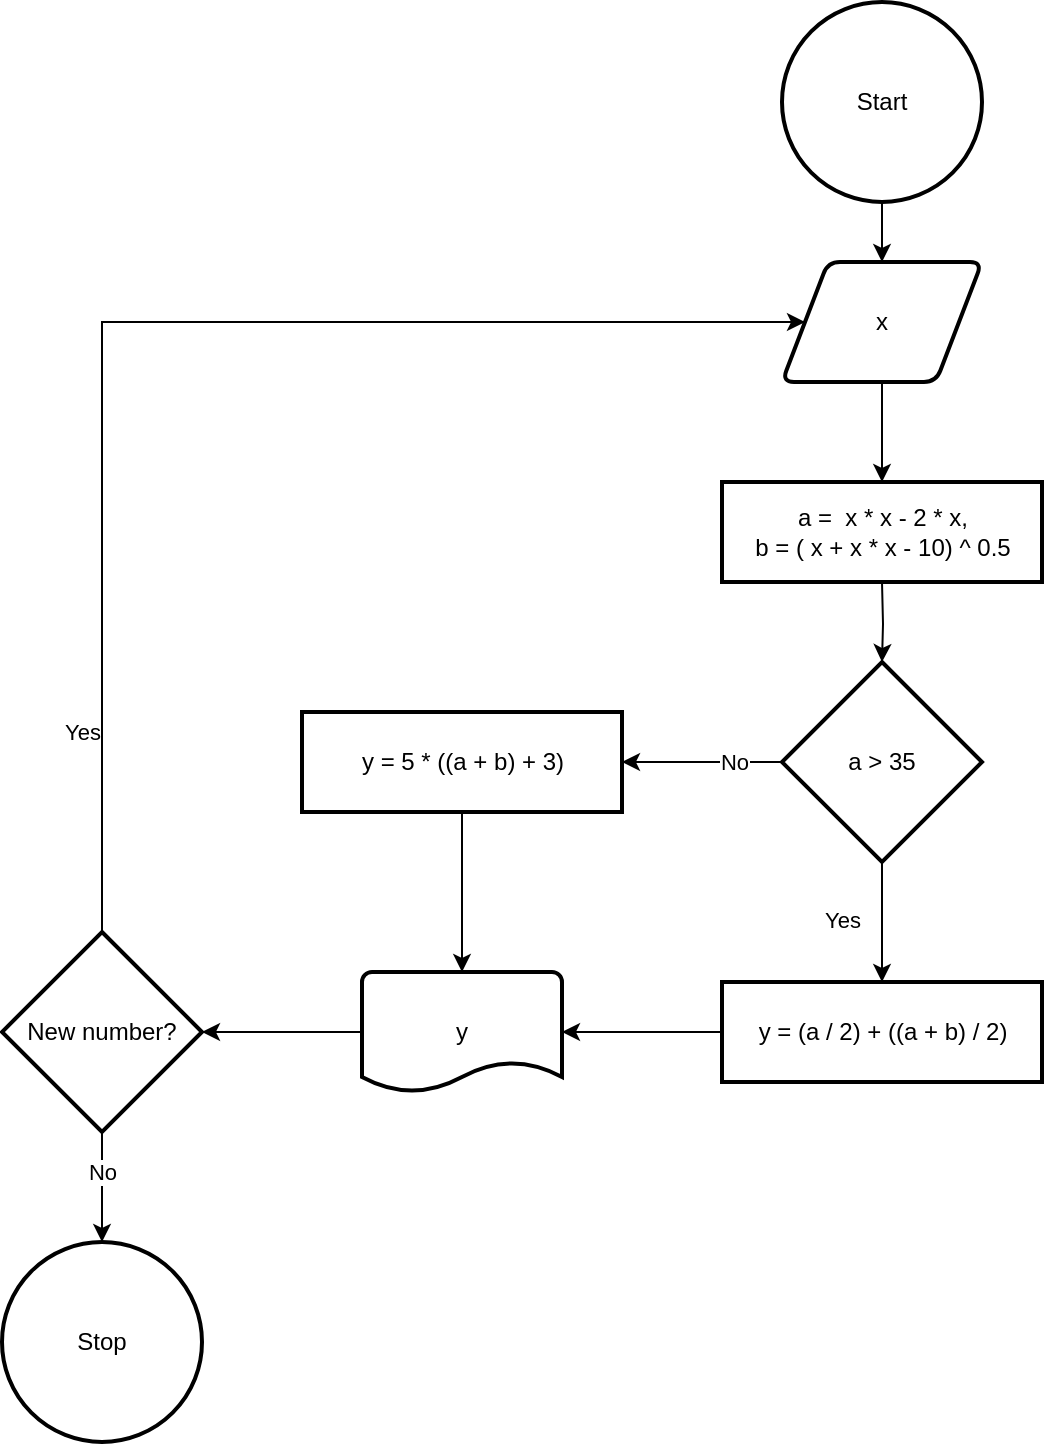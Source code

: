 <mxfile version="20.7.4" type="github">
  <diagram id="C5RBs43oDa-KdzZeNtuy" name="Page-1">
    <mxGraphModel dx="954" dy="675" grid="1" gridSize="10" guides="1" tooltips="1" connect="1" arrows="1" fold="1" page="1" pageScale="1" pageWidth="827" pageHeight="1169" math="0" shadow="0">
      <root>
        <mxCell id="WIyWlLk6GJQsqaUBKTNV-0" />
        <mxCell id="WIyWlLk6GJQsqaUBKTNV-1" parent="WIyWlLk6GJQsqaUBKTNV-0" />
        <mxCell id="hN30urFHgmy9SSbcr_8F-3" style="edgeStyle=orthogonalEdgeStyle;rounded=0;orthogonalLoop=1;jettySize=auto;html=1;entryX=0.5;entryY=0;entryDx=0;entryDy=0;" edge="1" parent="WIyWlLk6GJQsqaUBKTNV-1" source="hN30urFHgmy9SSbcr_8F-1" target="hN30urFHgmy9SSbcr_8F-2">
          <mxGeometry relative="1" as="geometry" />
        </mxCell>
        <mxCell id="hN30urFHgmy9SSbcr_8F-1" value="Start" style="strokeWidth=2;html=1;shape=mxgraph.flowchart.start_2;whiteSpace=wrap;" vertex="1" parent="WIyWlLk6GJQsqaUBKTNV-1">
          <mxGeometry x="610" y="220" width="100" height="100" as="geometry" />
        </mxCell>
        <mxCell id="hN30urFHgmy9SSbcr_8F-7" style="edgeStyle=orthogonalEdgeStyle;rounded=0;orthogonalLoop=1;jettySize=auto;html=1;entryX=0.5;entryY=0;entryDx=0;entryDy=0;" edge="1" parent="WIyWlLk6GJQsqaUBKTNV-1" source="hN30urFHgmy9SSbcr_8F-2" target="hN30urFHgmy9SSbcr_8F-11">
          <mxGeometry relative="1" as="geometry">
            <mxPoint x="660" y="450" as="targetPoint" />
          </mxGeometry>
        </mxCell>
        <mxCell id="hN30urFHgmy9SSbcr_8F-2" value="x" style="shape=parallelogram;html=1;strokeWidth=2;perimeter=parallelogramPerimeter;whiteSpace=wrap;rounded=1;arcSize=12;size=0.23;" vertex="1" parent="WIyWlLk6GJQsqaUBKTNV-1">
          <mxGeometry x="610" y="350" width="100" height="60" as="geometry" />
        </mxCell>
        <mxCell id="hN30urFHgmy9SSbcr_8F-9" style="edgeStyle=orthogonalEdgeStyle;rounded=0;orthogonalLoop=1;jettySize=auto;html=1;entryX=0.5;entryY=0;entryDx=0;entryDy=0;" edge="1" parent="WIyWlLk6GJQsqaUBKTNV-1" source="hN30urFHgmy9SSbcr_8F-4" target="hN30urFHgmy9SSbcr_8F-12">
          <mxGeometry relative="1" as="geometry">
            <mxPoint x="660" y="710" as="targetPoint" />
          </mxGeometry>
        </mxCell>
        <mxCell id="hN30urFHgmy9SSbcr_8F-10" value="Yes" style="edgeLabel;html=1;align=center;verticalAlign=middle;resizable=0;points=[];" vertex="1" connectable="0" parent="hN30urFHgmy9SSbcr_8F-9">
          <mxGeometry x="-0.033" y="1" relative="1" as="geometry">
            <mxPoint x="-21" as="offset" />
          </mxGeometry>
        </mxCell>
        <mxCell id="hN30urFHgmy9SSbcr_8F-14" style="edgeStyle=orthogonalEdgeStyle;rounded=0;orthogonalLoop=1;jettySize=auto;html=1;entryX=1;entryY=0.5;entryDx=0;entryDy=0;" edge="1" parent="WIyWlLk6GJQsqaUBKTNV-1" source="hN30urFHgmy9SSbcr_8F-4" target="hN30urFHgmy9SSbcr_8F-13">
          <mxGeometry relative="1" as="geometry" />
        </mxCell>
        <mxCell id="hN30urFHgmy9SSbcr_8F-15" value="No" style="edgeLabel;html=1;align=center;verticalAlign=middle;resizable=0;points=[];" vertex="1" connectable="0" parent="hN30urFHgmy9SSbcr_8F-14">
          <mxGeometry x="-0.4" relative="1" as="geometry">
            <mxPoint as="offset" />
          </mxGeometry>
        </mxCell>
        <mxCell id="hN30urFHgmy9SSbcr_8F-4" value="a &amp;gt; 35" style="strokeWidth=2;html=1;shape=mxgraph.flowchart.decision;whiteSpace=wrap;" vertex="1" parent="WIyWlLk6GJQsqaUBKTNV-1">
          <mxGeometry x="610" y="550" width="100" height="100" as="geometry" />
        </mxCell>
        <mxCell id="hN30urFHgmy9SSbcr_8F-8" style="edgeStyle=orthogonalEdgeStyle;rounded=0;orthogonalLoop=1;jettySize=auto;html=1;entryX=0.5;entryY=0;entryDx=0;entryDy=0;entryPerimeter=0;" edge="1" parent="WIyWlLk6GJQsqaUBKTNV-1" target="hN30urFHgmy9SSbcr_8F-4">
          <mxGeometry relative="1" as="geometry">
            <mxPoint x="660" y="510" as="sourcePoint" />
          </mxGeometry>
        </mxCell>
        <mxCell id="hN30urFHgmy9SSbcr_8F-11" value="&lt;span style=&quot;&quot;&gt;a = &amp;nbsp;x * x - 2 * x,&lt;/span&gt;&lt;br style=&quot;border-color: var(--border-color);&quot;&gt;&lt;span style=&quot;&quot;&gt;b = ( x + x * x - 10) ^ 0.5&lt;/span&gt;" style="html=1;dashed=0;whitespace=wrap;strokeWidth=2;" vertex="1" parent="WIyWlLk6GJQsqaUBKTNV-1">
          <mxGeometry x="580" y="460" width="160" height="50" as="geometry" />
        </mxCell>
        <mxCell id="hN30urFHgmy9SSbcr_8F-18" style="edgeStyle=orthogonalEdgeStyle;rounded=0;orthogonalLoop=1;jettySize=auto;html=1;entryX=1;entryY=0.5;entryDx=0;entryDy=0;entryPerimeter=0;" edge="1" parent="WIyWlLk6GJQsqaUBKTNV-1" source="hN30urFHgmy9SSbcr_8F-12" target="hN30urFHgmy9SSbcr_8F-16">
          <mxGeometry relative="1" as="geometry" />
        </mxCell>
        <mxCell id="hN30urFHgmy9SSbcr_8F-12" value="y = (a / 2) + ((a + b) / 2)" style="html=1;dashed=0;whitespace=wrap;strokeWidth=2;" vertex="1" parent="WIyWlLk6GJQsqaUBKTNV-1">
          <mxGeometry x="580" y="710" width="160" height="50" as="geometry" />
        </mxCell>
        <mxCell id="hN30urFHgmy9SSbcr_8F-17" style="edgeStyle=orthogonalEdgeStyle;rounded=0;orthogonalLoop=1;jettySize=auto;html=1;exitX=0.5;exitY=1;exitDx=0;exitDy=0;entryX=0.5;entryY=0;entryDx=0;entryDy=0;entryPerimeter=0;" edge="1" parent="WIyWlLk6GJQsqaUBKTNV-1" source="hN30urFHgmy9SSbcr_8F-13" target="hN30urFHgmy9SSbcr_8F-16">
          <mxGeometry relative="1" as="geometry" />
        </mxCell>
        <mxCell id="hN30urFHgmy9SSbcr_8F-13" value="y = 5 * ((a + b) + 3)" style="html=1;dashed=0;whitespace=wrap;strokeWidth=2;" vertex="1" parent="WIyWlLk6GJQsqaUBKTNV-1">
          <mxGeometry x="370" y="575" width="160" height="50" as="geometry" />
        </mxCell>
        <mxCell id="hN30urFHgmy9SSbcr_8F-20" style="edgeStyle=orthogonalEdgeStyle;rounded=0;orthogonalLoop=1;jettySize=auto;html=1;entryX=1;entryY=0.5;entryDx=0;entryDy=0;entryPerimeter=0;" edge="1" parent="WIyWlLk6GJQsqaUBKTNV-1" source="hN30urFHgmy9SSbcr_8F-16" target="hN30urFHgmy9SSbcr_8F-19">
          <mxGeometry relative="1" as="geometry" />
        </mxCell>
        <mxCell id="hN30urFHgmy9SSbcr_8F-16" value="y" style="strokeWidth=2;html=1;shape=mxgraph.flowchart.document2;whiteSpace=wrap;size=0.25;" vertex="1" parent="WIyWlLk6GJQsqaUBKTNV-1">
          <mxGeometry x="400" y="705" width="100" height="60" as="geometry" />
        </mxCell>
        <mxCell id="hN30urFHgmy9SSbcr_8F-21" style="edgeStyle=orthogonalEdgeStyle;rounded=0;orthogonalLoop=1;jettySize=auto;html=1;entryX=0.5;entryY=0;entryDx=0;entryDy=0;entryPerimeter=0;" edge="1" parent="WIyWlLk6GJQsqaUBKTNV-1" source="hN30urFHgmy9SSbcr_8F-19" target="hN30urFHgmy9SSbcr_8F-22">
          <mxGeometry relative="1" as="geometry">
            <mxPoint x="270" y="840" as="targetPoint" />
          </mxGeometry>
        </mxCell>
        <mxCell id="hN30urFHgmy9SSbcr_8F-23" value="No" style="edgeLabel;html=1;align=center;verticalAlign=middle;resizable=0;points=[];" vertex="1" connectable="0" parent="hN30urFHgmy9SSbcr_8F-21">
          <mxGeometry x="-0.273" relative="1" as="geometry">
            <mxPoint as="offset" />
          </mxGeometry>
        </mxCell>
        <mxCell id="hN30urFHgmy9SSbcr_8F-24" style="edgeStyle=orthogonalEdgeStyle;rounded=0;orthogonalLoop=1;jettySize=auto;html=1;entryX=0;entryY=0.5;entryDx=0;entryDy=0;" edge="1" parent="WIyWlLk6GJQsqaUBKTNV-1" source="hN30urFHgmy9SSbcr_8F-19" target="hN30urFHgmy9SSbcr_8F-2">
          <mxGeometry relative="1" as="geometry">
            <mxPoint x="590" y="390" as="targetPoint" />
            <Array as="points">
              <mxPoint x="270" y="380" />
            </Array>
          </mxGeometry>
        </mxCell>
        <mxCell id="hN30urFHgmy9SSbcr_8F-25" value="Yes" style="edgeLabel;html=1;align=center;verticalAlign=middle;resizable=0;points=[];" vertex="1" connectable="0" parent="hN30urFHgmy9SSbcr_8F-24">
          <mxGeometry x="-0.692" y="-2" relative="1" as="geometry">
            <mxPoint x="-12" y="1" as="offset" />
          </mxGeometry>
        </mxCell>
        <mxCell id="hN30urFHgmy9SSbcr_8F-19" value="New number?" style="strokeWidth=2;html=1;shape=mxgraph.flowchart.decision;whiteSpace=wrap;" vertex="1" parent="WIyWlLk6GJQsqaUBKTNV-1">
          <mxGeometry x="220" y="685" width="100" height="100" as="geometry" />
        </mxCell>
        <mxCell id="hN30urFHgmy9SSbcr_8F-22" value="Stop" style="strokeWidth=2;html=1;shape=mxgraph.flowchart.start_2;whiteSpace=wrap;" vertex="1" parent="WIyWlLk6GJQsqaUBKTNV-1">
          <mxGeometry x="220" y="840" width="100" height="100" as="geometry" />
        </mxCell>
      </root>
    </mxGraphModel>
  </diagram>
</mxfile>
